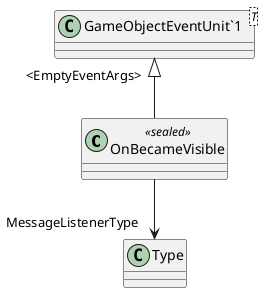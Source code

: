 @startuml
class OnBecameVisible <<sealed>> {
}
class "GameObjectEventUnit`1"<T> {
}
"GameObjectEventUnit`1" "<EmptyEventArgs>" <|-- OnBecameVisible
OnBecameVisible --> "MessageListenerType" Type
@enduml
